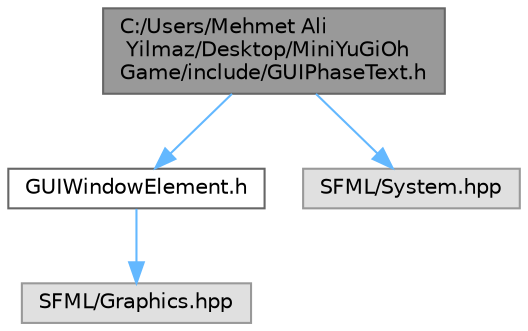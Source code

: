 digraph "C:/Users/Mehmet Ali Yilmaz/Desktop/MiniYuGiOhGame/include/GUIPhaseText.h"
{
 // LATEX_PDF_SIZE
  bgcolor="transparent";
  edge [fontname=Helvetica,fontsize=10,labelfontname=Helvetica,labelfontsize=10];
  node [fontname=Helvetica,fontsize=10,shape=box,height=0.2,width=0.4];
  Node1 [id="Node000001",label="C:/Users/Mehmet Ali\l Yilmaz/Desktop/MiniYuGiOh\lGame/include/GUIPhaseText.h",height=0.2,width=0.4,color="gray40", fillcolor="grey60", style="filled", fontcolor="black",tooltip="This file contains the GUIPhaseText class which handles the phase text of the MiniYugioh game."];
  Node1 -> Node2 [id="edge1_Node000001_Node000002",color="steelblue1",style="solid",tooltip=" "];
  Node2 [id="Node000002",label="GUIWindowElement.h",height=0.2,width=0.4,color="grey40", fillcolor="white", style="filled",URL="$_g_u_i_window_element_8h.html",tooltip="This file contains the declaration of the GUIWindowElement class."];
  Node2 -> Node3 [id="edge2_Node000002_Node000003",color="steelblue1",style="solid",tooltip=" "];
  Node3 [id="Node000003",label="SFML/Graphics.hpp",height=0.2,width=0.4,color="grey60", fillcolor="#E0E0E0", style="filled",tooltip=" "];
  Node1 -> Node4 [id="edge3_Node000001_Node000004",color="steelblue1",style="solid",tooltip=" "];
  Node4 [id="Node000004",label="SFML/System.hpp",height=0.2,width=0.4,color="grey60", fillcolor="#E0E0E0", style="filled",tooltip=" "];
}
